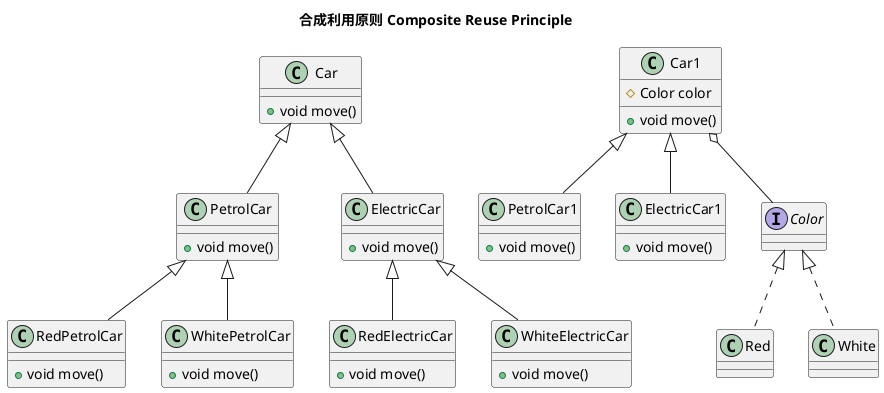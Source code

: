 @startuml
'https://plantuml.com/class-diagram

title "合成利用原则 Composite Reuse Principle"
'----------------------------------------
' 反例：继承复用

class Car{
    + void move()
}

class PetrolCar{
    + void move()
}

class ElectricCar{
    + void move()
}

class RedPetrolCar{
    + void move()
}

class WhitePetrolCar{
    + void move()
}
class RedElectricCar{
    + void move()
}
class WhiteElectricCar{
    + void move()
}

Car <|-- PetrolCar
Car <|-- ElectricCar
PetrolCar <|-- RedPetrolCar
PetrolCar <|-- WhitePetrolCar
ElectricCar <|-- RedElectricCar
ElectricCar <|-- WhiteElectricCar

'--------------------------
' 正例

class Car1{
    # Color color
    + void move()
}

class PetrolCar1{
    + void move()
}
class ElectricCar1{
    + void move()
}

interface Color
class Red
class White

Car1 <|-- PetrolCar1
Car1 <|-- ElectricCar1

Color <|.. Red
Color <|.. White

Car1 o-- Color


@enduml